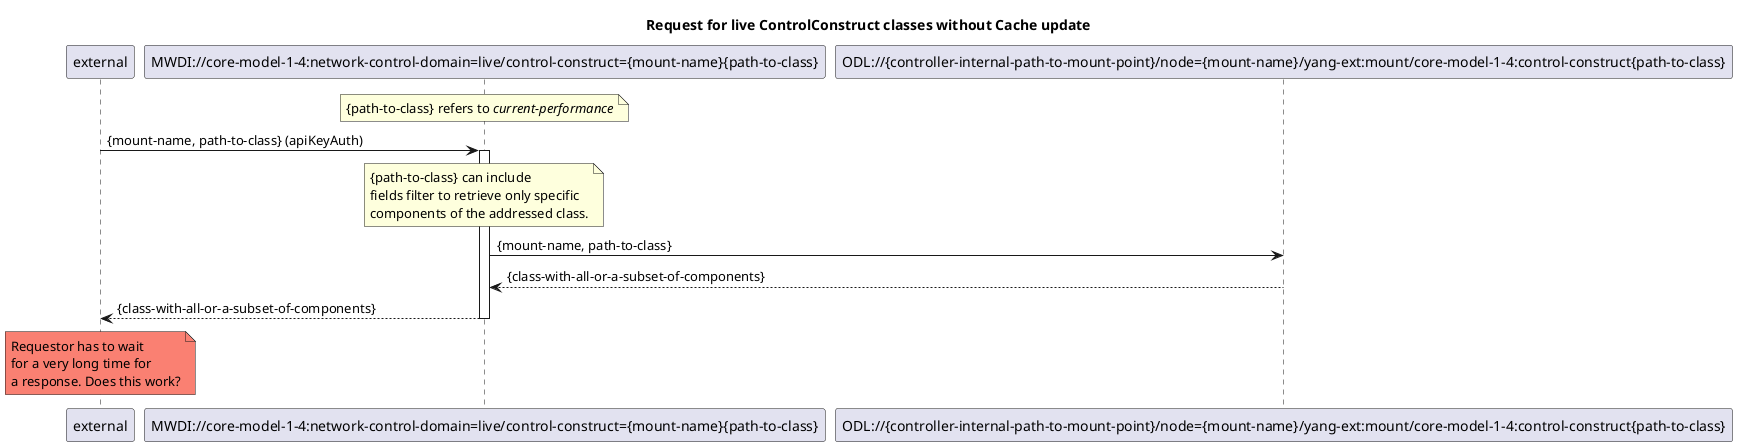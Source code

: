 @startuml 500_LiveRessourcePathWithoutCacheUpdate
skinparam responseMessageBelowArrow true

title Request for live ControlConstruct classes without Cache update

participant "external" as requestor
participant "MWDI://core-model-1-4:network-control-domain=live/control-construct={mount-name}{path-to-class}" as LiveControlConstructClass
participant "ODL://{controller-internal-path-to-mount-point}/node={mount-name}/yang-ext:mount/core-model-1-4:control-construct{path-to-class}" as OdlControlConstructClass

note over LiveControlConstructClass: {path-to-class} refers to <i>current-performance</i>

requestor -> LiveControlConstructClass: {mount-name, path-to-class} (apiKeyAuth)
activate LiveControlConstructClass

note over LiveControlConstructClass: {path-to-class} can include \nfields filter to retrieve only specific \ncomponents of the addressed class.
LiveControlConstructClass -> OdlControlConstructClass: {mount-name, path-to-class}
OdlControlConstructClass --> LiveControlConstructClass: {class-with-all-or-a-subset-of-components}

LiveControlConstructClass --> requestor: {class-with-all-or-a-subset-of-components}
deactivate LiveControlConstructClass

skinparam NoteBackgroundColor salmon
note over requestor: Requestor has to wait \nfor a very long time for \na response. Does this work?
skinparam NoteBackgroundColor default

@enduml



